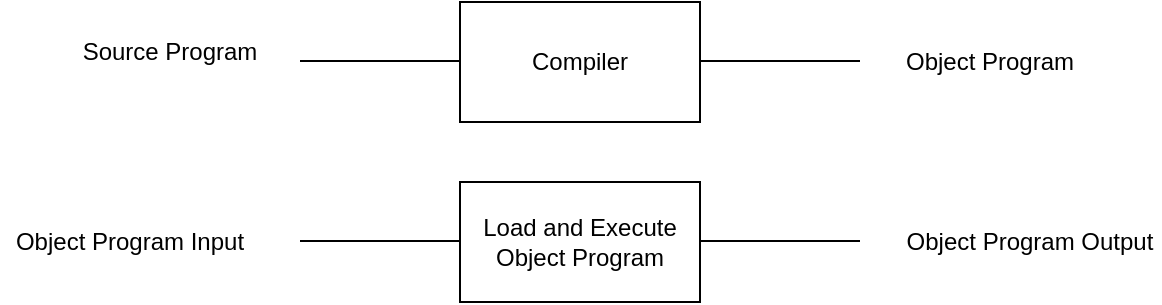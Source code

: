 <mxfile version="22.1.16" type="github">
  <diagram name="Page-1" id="P8C312vG72IYRPfNx-oY">
    <mxGraphModel dx="880" dy="460" grid="1" gridSize="10" guides="1" tooltips="1" connect="1" arrows="1" fold="1" page="1" pageScale="1" pageWidth="850" pageHeight="1100" math="0" shadow="0">
      <root>
        <mxCell id="0" />
        <mxCell id="1" parent="0" />
        <mxCell id="G-zeOlZfZlEMPLptpVna-1" value="" style="rounded=0;whiteSpace=wrap;html=1;" vertex="1" parent="1">
          <mxGeometry x="360" y="210" width="120" height="60" as="geometry" />
        </mxCell>
        <mxCell id="G-zeOlZfZlEMPLptpVna-2" value="" style="rounded=0;whiteSpace=wrap;html=1;" vertex="1" parent="1">
          <mxGeometry x="360" y="120" width="120" height="60" as="geometry" />
        </mxCell>
        <mxCell id="G-zeOlZfZlEMPLptpVna-4" value="" style="endArrow=none;html=1;rounded=0;entryX=0;entryY=0.633;entryDx=0;entryDy=0;entryPerimeter=0;" edge="1" parent="1">
          <mxGeometry width="50" height="50" relative="1" as="geometry">
            <mxPoint x="480" y="149.5" as="sourcePoint" />
            <mxPoint x="560" y="149.5" as="targetPoint" />
          </mxGeometry>
        </mxCell>
        <mxCell id="G-zeOlZfZlEMPLptpVna-5" value="" style="endArrow=none;html=1;rounded=0;entryX=0;entryY=0.5;entryDx=0;entryDy=0;entryPerimeter=0;" edge="1" parent="1">
          <mxGeometry width="50" height="50" relative="1" as="geometry">
            <mxPoint x="280" y="239.5" as="sourcePoint" />
            <mxPoint x="360" y="239.5" as="targetPoint" />
          </mxGeometry>
        </mxCell>
        <mxCell id="G-zeOlZfZlEMPLptpVna-6" value="" style="endArrow=none;html=1;rounded=0;entryX=0;entryY=0.5;entryDx=0;entryDy=0;entryPerimeter=0;" edge="1" parent="1">
          <mxGeometry width="50" height="50" relative="1" as="geometry">
            <mxPoint x="480" y="239.5" as="sourcePoint" />
            <mxPoint x="560" y="239.5" as="targetPoint" />
          </mxGeometry>
        </mxCell>
        <mxCell id="G-zeOlZfZlEMPLptpVna-7" value="" style="endArrow=none;html=1;rounded=0;entryX=0;entryY=0.5;entryDx=0;entryDy=0;entryPerimeter=0;" edge="1" parent="1">
          <mxGeometry width="50" height="50" relative="1" as="geometry">
            <mxPoint x="280" y="149.5" as="sourcePoint" />
            <mxPoint x="360" y="149.5" as="targetPoint" />
          </mxGeometry>
        </mxCell>
        <mxCell id="G-zeOlZfZlEMPLptpVna-8" value="Load and Execute Object Program" style="text;html=1;strokeColor=none;fillColor=none;align=center;verticalAlign=middle;whiteSpace=wrap;rounded=0;" vertex="1" parent="1">
          <mxGeometry x="370" y="220" width="100" height="40" as="geometry" />
        </mxCell>
        <mxCell id="G-zeOlZfZlEMPLptpVna-9" value="Compiler" style="text;html=1;strokeColor=none;fillColor=none;align=center;verticalAlign=middle;whiteSpace=wrap;rounded=0;" vertex="1" parent="1">
          <mxGeometry x="390" y="135" width="60" height="30" as="geometry" />
        </mxCell>
        <mxCell id="G-zeOlZfZlEMPLptpVna-10" value="Source Program" style="text;html=1;strokeColor=none;fillColor=none;align=center;verticalAlign=middle;whiteSpace=wrap;rounded=0;" vertex="1" parent="1">
          <mxGeometry x="150" y="130" width="130" height="30" as="geometry" />
        </mxCell>
        <mxCell id="G-zeOlZfZlEMPLptpVna-11" value="Object Program Input" style="text;html=1;strokeColor=none;fillColor=none;align=center;verticalAlign=middle;whiteSpace=wrap;rounded=0;" vertex="1" parent="1">
          <mxGeometry x="130" y="225" width="130" height="30" as="geometry" />
        </mxCell>
        <mxCell id="G-zeOlZfZlEMPLptpVna-12" value="Object Program" style="text;html=1;strokeColor=none;fillColor=none;align=center;verticalAlign=middle;whiteSpace=wrap;rounded=0;" vertex="1" parent="1">
          <mxGeometry x="560" y="135" width="130" height="30" as="geometry" />
        </mxCell>
        <mxCell id="G-zeOlZfZlEMPLptpVna-13" value="Object Program Output" style="text;html=1;strokeColor=none;fillColor=none;align=center;verticalAlign=middle;whiteSpace=wrap;rounded=0;" vertex="1" parent="1">
          <mxGeometry x="580" y="225" width="130" height="30" as="geometry" />
        </mxCell>
      </root>
    </mxGraphModel>
  </diagram>
</mxfile>

